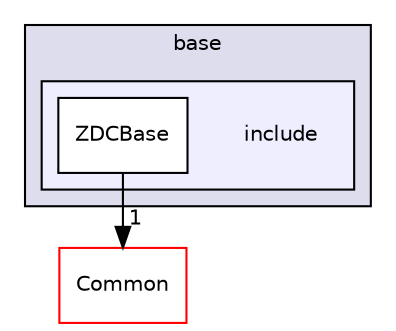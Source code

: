 digraph "/home/travis/build/AliceO2Group/AliceO2/Detectors/ZDC/base/include" {
  bgcolor=transparent;
  compound=true
  node [ fontsize="10", fontname="Helvetica"];
  edge [ labelfontsize="10", labelfontname="Helvetica"];
  subgraph clusterdir_9a03fde50984971e6d5cd095204aab10 {
    graph [ bgcolor="#ddddee", pencolor="black", label="base" fontname="Helvetica", fontsize="10", URL="dir_9a03fde50984971e6d5cd095204aab10.html"]
  subgraph clusterdir_02327da50a4add2fe46b03f4277cb8e9 {
    graph [ bgcolor="#eeeeff", pencolor="black", label="" URL="dir_02327da50a4add2fe46b03f4277cb8e9.html"];
    dir_02327da50a4add2fe46b03f4277cb8e9 [shape=plaintext label="include"];
    dir_1b001b5fab594fe0fa12b07c08640cf4 [shape=box label="ZDCBase" color="black" fillcolor="white" style="filled" URL="dir_1b001b5fab594fe0fa12b07c08640cf4.html"];
  }
  }
  dir_4ab6b4cc6a7edbff49100e9123df213f [shape=box label="Common" color="red" URL="dir_4ab6b4cc6a7edbff49100e9123df213f.html"];
  dir_1b001b5fab594fe0fa12b07c08640cf4->dir_4ab6b4cc6a7edbff49100e9123df213f [headlabel="1", labeldistance=1.5 headhref="dir_000110_000012.html"];
}
